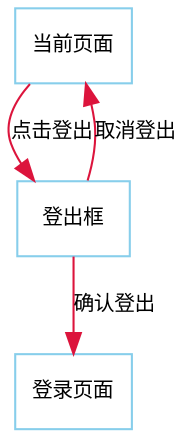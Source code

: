 digraph logout {
rankdir=TB;
fontname = "SimHei";
fontsize = 12;       

node [fontname = "SimHei", fontsize = 10, color="skyblue", shape="box"];
edge [fontname = "SimHei", fontsize = 10, color="crimson", style="solid"];

present_page [label="当前页面"];
login_page [label="登录页面"];
logout_window [label="登出框"];

present_page -> logout_window [label="点击登出"];
logout_window -> login_page [label="确认登出"];
logout_window -> present_page [label="取消登出"];
}
